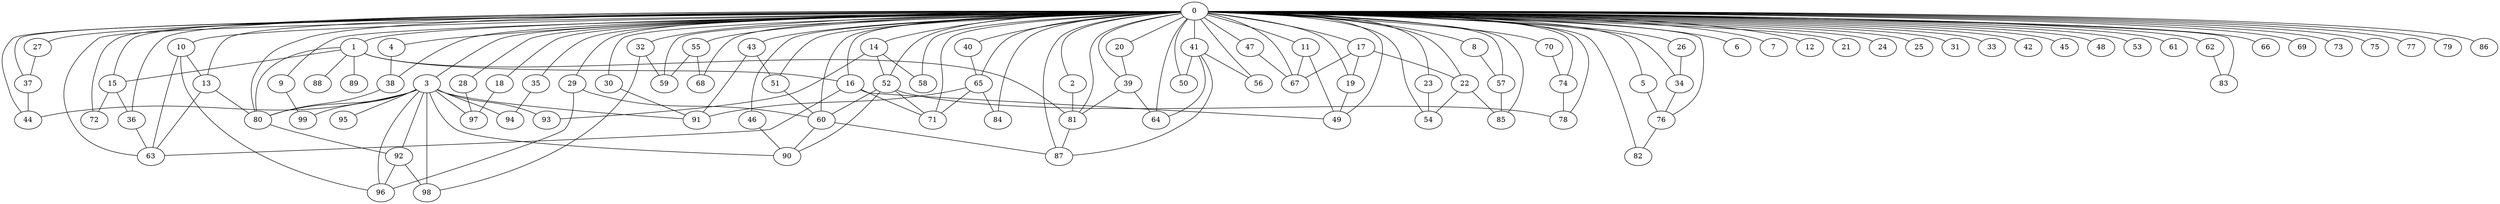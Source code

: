 
graph graphname {
    0 -- 1
0 -- 2
0 -- 3
0 -- 4
0 -- 5
0 -- 6
0 -- 7
0 -- 8
0 -- 9
0 -- 10
0 -- 11
0 -- 12
0 -- 13
0 -- 14
0 -- 15
0 -- 16
0 -- 17
0 -- 18
0 -- 19
0 -- 20
0 -- 21
0 -- 22
0 -- 23
0 -- 24
0 -- 25
0 -- 26
0 -- 27
0 -- 28
0 -- 29
0 -- 30
0 -- 31
0 -- 32
0 -- 33
0 -- 34
0 -- 35
0 -- 36
0 -- 37
0 -- 38
0 -- 39
0 -- 40
0 -- 41
0 -- 42
0 -- 43
0 -- 44
0 -- 45
0 -- 46
0 -- 47
0 -- 48
0 -- 49
0 -- 50
0 -- 51
0 -- 52
0 -- 53
0 -- 54
0 -- 55
0 -- 56
0 -- 57
0 -- 58
0 -- 59
0 -- 60
0 -- 61
0 -- 62
0 -- 63
0 -- 64
0 -- 65
0 -- 66
0 -- 67
0 -- 68
0 -- 69
0 -- 70
0 -- 71
0 -- 72
0 -- 73
0 -- 74
0 -- 75
0 -- 76
0 -- 77
0 -- 78
0 -- 79
0 -- 80
0 -- 81
0 -- 82
0 -- 83
0 -- 84
0 -- 85
0 -- 86
0 -- 87
1 -- 88
1 -- 89
1 -- 15
1 -- 16
1 -- 81
1 -- 80
2 -- 81
3 -- 96
3 -- 98
3 -- 99
3 -- 97
3 -- 90
3 -- 91
3 -- 92
3 -- 93
3 -- 94
3 -- 95
3 -- 44
3 -- 80
4 -- 38
5 -- 76
8 -- 57
9 -- 99
10 -- 96
10 -- 13
10 -- 63
11 -- 49
11 -- 67
13 -- 63
13 -- 80
14 -- 52
14 -- 93
14 -- 58
15 -- 72
15 -- 36
16 -- 49
16 -- 63
16 -- 71
17 -- 19
17 -- 67
17 -- 22
18 -- 97
19 -- 49
20 -- 39
22 -- 54
22 -- 85
23 -- 54
26 -- 34
27 -- 37
28 -- 97
29 -- 96
29 -- 60
30 -- 91
32 -- 98
32 -- 59
34 -- 76
35 -- 94
36 -- 63
37 -- 44
38 -- 80
39 -- 64
39 -- 81
40 -- 65
41 -- 64
41 -- 50
41 -- 56
41 -- 87
43 -- 91
43 -- 51
46 -- 90
47 -- 67
51 -- 60
52 -- 90
52 -- 78
52 -- 71
52 -- 60
55 -- 59
55 -- 68
57 -- 85
60 -- 87
60 -- 90
62 -- 83
65 -- 84
65 -- 91
65 -- 71
70 -- 74
74 -- 78
76 -- 82
80 -- 92
81 -- 87
92 -- 96
92 -- 98

}
